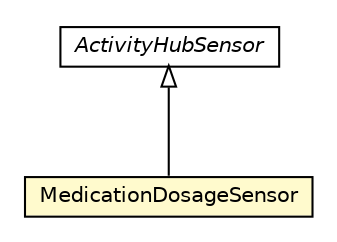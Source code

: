 #!/usr/local/bin/dot
#
# Class diagram 
# Generated by UMLGraph version R5_6-24-gf6e263 (http://www.umlgraph.org/)
#

digraph G {
	edge [fontname="Helvetica",fontsize=10,labelfontname="Helvetica",labelfontsize=10];
	node [fontname="Helvetica",fontsize=10,shape=plaintext];
	nodesep=0.25;
	ranksep=0.5;
	// org.universAAL.ontology.activityhub.ActivityHubSensor
	c5724571 [label=<<table title="org.universAAL.ontology.activityhub.ActivityHubSensor" border="0" cellborder="1" cellspacing="0" cellpadding="2" port="p" href="./ActivityHubSensor.html">
		<tr><td><table border="0" cellspacing="0" cellpadding="1">
<tr><td align="center" balign="center"><font face="Helvetica-Oblique"> ActivityHubSensor </font></td></tr>
		</table></td></tr>
		</table>>, URL="./ActivityHubSensor.html", fontname="Helvetica", fontcolor="black", fontsize=10.0];
	// org.universAAL.ontology.activityhub.MedicationDosageSensor
	c5724589 [label=<<table title="org.universAAL.ontology.activityhub.MedicationDosageSensor" border="0" cellborder="1" cellspacing="0" cellpadding="2" port="p" bgcolor="lemonChiffon" href="./MedicationDosageSensor.html">
		<tr><td><table border="0" cellspacing="0" cellpadding="1">
<tr><td align="center" balign="center"> MedicationDosageSensor </td></tr>
		</table></td></tr>
		</table>>, URL="./MedicationDosageSensor.html", fontname="Helvetica", fontcolor="black", fontsize=10.0];
	//org.universAAL.ontology.activityhub.MedicationDosageSensor extends org.universAAL.ontology.activityhub.ActivityHubSensor
	c5724571:p -> c5724589:p [dir=back,arrowtail=empty];
}


